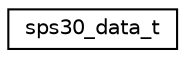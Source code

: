 digraph "Graphical Class Hierarchy"
{
 // LATEX_PDF_SIZE
  edge [fontname="Helvetica",fontsize="10",labelfontname="Helvetica",labelfontsize="10"];
  node [fontname="Helvetica",fontsize="10",shape=record];
  rankdir="LR";
  Node0 [label="sps30_data_t",height=0.2,width=0.4,color="black", fillcolor="white", style="filled",URL="$structsps30__data__t.html",tooltip="Set of measured particulate matter values."];
}
